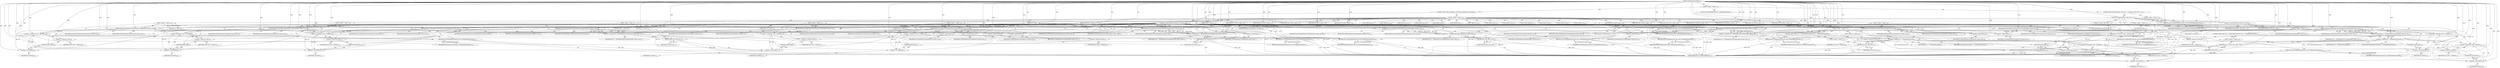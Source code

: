 digraph "TIFFReadDirEntryDouble" {  
"80428" [label = <(METHOD,TIFFReadDirEntryDouble)<SUB>1073</SUB>> ]
"80429" [label = <(PARAM,TIFF *tif)<SUB>1074</SUB>> ]
"80430" [label = <(PARAM,TIFFDirEntry *direntry)<SUB>1074</SUB>> ]
"80431" [label = <(PARAM,double *value)<SUB>1074</SUB>> ]
"80432" [label = <(BLOCK,&lt;empty&gt;,&lt;empty&gt;)<SUB>1075</SUB>> ]
"80433" [label = <(LOCAL,enum TIFFReadDirEntryErr err: TIFFReadDirEntryErr)<SUB>1076</SUB>> ]
"80434" [label = <(CONTROL_STRUCTURE,if (direntry-&gt;tdir_count != 1),if (direntry-&gt;tdir_count != 1))<SUB>1077</SUB>> ]
"80435" [label = <(&lt;operator&gt;.notEquals,direntry-&gt;tdir_count != 1)<SUB>1077</SUB>> ]
"80436" [label = <(&lt;operator&gt;.indirectFieldAccess,direntry-&gt;tdir_count)<SUB>1077</SUB>> ]
"80437" [label = <(IDENTIFIER,direntry,direntry-&gt;tdir_count != 1)<SUB>1077</SUB>> ]
"80438" [label = <(FIELD_IDENTIFIER,tdir_count,tdir_count)<SUB>1077</SUB>> ]
"80439" [label = <(LITERAL,1,direntry-&gt;tdir_count != 1)<SUB>1077</SUB>> ]
"80440" [label = <(BLOCK,&lt;empty&gt;,&lt;empty&gt;)<SUB>1078</SUB>> ]
"80441" [label = <(RETURN,return (TIFFReadDirEntryErrCount);,return (TIFFReadDirEntryErrCount);)<SUB>1078</SUB>> ]
"80442" [label = <(IDENTIFIER,TIFFReadDirEntryErrCount,return (TIFFReadDirEntryErrCount);)<SUB>1078</SUB>> ]
"80443" [label = <(CONTROL_STRUCTURE,switch(direntry-&gt;tdir_type),switch(direntry-&gt;tdir_type))<SUB>1079</SUB>> ]
"80444" [label = <(&lt;operator&gt;.indirectFieldAccess,direntry-&gt;tdir_type)<SUB>1079</SUB>> ]
"80445" [label = <(IDENTIFIER,direntry,switch(direntry-&gt;tdir_type))<SUB>1079</SUB>> ]
"80446" [label = <(FIELD_IDENTIFIER,tdir_type,tdir_type)<SUB>1079</SUB>> ]
"80447" [label = <(BLOCK,&lt;empty&gt;,&lt;empty&gt;)<SUB>1080</SUB>> ]
"80448" [label = <(JUMP_TARGET,case)<SUB>1081</SUB>> ]
"80449" [label = <(IDENTIFIER,TIFF_BYTE,&lt;empty&gt;)<SUB>1081</SUB>> ]
"80450" [label = <(BLOCK,&lt;empty&gt;,&lt;empty&gt;)<SUB>1082</SUB>> ]
"80451" [label = <(LOCAL,uint8_t m: uint8_t)<SUB>1083</SUB>> ]
"80452" [label = <(TIFFReadDirEntryCheckedByte,TIFFReadDirEntryCheckedByte(tif, direntry, &amp;m))<SUB>1084</SUB>> ]
"80453" [label = <(IDENTIFIER,tif,TIFFReadDirEntryCheckedByte(tif, direntry, &amp;m))<SUB>1084</SUB>> ]
"80454" [label = <(IDENTIFIER,direntry,TIFFReadDirEntryCheckedByte(tif, direntry, &amp;m))<SUB>1084</SUB>> ]
"80455" [label = <(&lt;operator&gt;.addressOf,&amp;m)<SUB>1084</SUB>> ]
"80456" [label = <(IDENTIFIER,m,TIFFReadDirEntryCheckedByte(tif, direntry, &amp;m))<SUB>1084</SUB>> ]
"80457" [label = <(&lt;operator&gt;.assignment,*value = (double)m)<SUB>1085</SUB>> ]
"80458" [label = <(&lt;operator&gt;.indirection,*value)<SUB>1085</SUB>> ]
"80459" [label = <(IDENTIFIER,value,*value = (double)m)<SUB>1085</SUB>> ]
"80460" [label = <(&lt;operator&gt;.cast,(double)m)<SUB>1085</SUB>> ]
"80461" [label = <(UNKNOWN,double,double)<SUB>1085</SUB>> ]
"80462" [label = <(IDENTIFIER,m,(double)m)<SUB>1085</SUB>> ]
"80463" [label = <(RETURN,return (TIFFReadDirEntryErrOk);,return (TIFFReadDirEntryErrOk);)<SUB>1086</SUB>> ]
"80464" [label = <(IDENTIFIER,TIFFReadDirEntryErrOk,return (TIFFReadDirEntryErrOk);)<SUB>1086</SUB>> ]
"80465" [label = <(JUMP_TARGET,case)<SUB>1088</SUB>> ]
"80466" [label = <(IDENTIFIER,TIFF_SBYTE,&lt;empty&gt;)<SUB>1088</SUB>> ]
"80467" [label = <(BLOCK,&lt;empty&gt;,&lt;empty&gt;)<SUB>1089</SUB>> ]
"80468" [label = <(LOCAL,int8_t m: int8_t)<SUB>1090</SUB>> ]
"80469" [label = <(TIFFReadDirEntryCheckedSbyte,TIFFReadDirEntryCheckedSbyte(tif, direntry, &amp;m))<SUB>1091</SUB>> ]
"80470" [label = <(IDENTIFIER,tif,TIFFReadDirEntryCheckedSbyte(tif, direntry, &amp;m))<SUB>1091</SUB>> ]
"80471" [label = <(IDENTIFIER,direntry,TIFFReadDirEntryCheckedSbyte(tif, direntry, &amp;m))<SUB>1091</SUB>> ]
"80472" [label = <(&lt;operator&gt;.addressOf,&amp;m)<SUB>1091</SUB>> ]
"80473" [label = <(IDENTIFIER,m,TIFFReadDirEntryCheckedSbyte(tif, direntry, &amp;m))<SUB>1091</SUB>> ]
"80474" [label = <(&lt;operator&gt;.assignment,*value = (double)m)<SUB>1092</SUB>> ]
"80475" [label = <(&lt;operator&gt;.indirection,*value)<SUB>1092</SUB>> ]
"80476" [label = <(IDENTIFIER,value,*value = (double)m)<SUB>1092</SUB>> ]
"80477" [label = <(&lt;operator&gt;.cast,(double)m)<SUB>1092</SUB>> ]
"80478" [label = <(UNKNOWN,double,double)<SUB>1092</SUB>> ]
"80479" [label = <(IDENTIFIER,m,(double)m)<SUB>1092</SUB>> ]
"80480" [label = <(RETURN,return (TIFFReadDirEntryErrOk);,return (TIFFReadDirEntryErrOk);)<SUB>1093</SUB>> ]
"80481" [label = <(IDENTIFIER,TIFFReadDirEntryErrOk,return (TIFFReadDirEntryErrOk);)<SUB>1093</SUB>> ]
"80482" [label = <(JUMP_TARGET,case)<SUB>1095</SUB>> ]
"80483" [label = <(IDENTIFIER,TIFF_SHORT,&lt;empty&gt;)<SUB>1095</SUB>> ]
"80484" [label = <(BLOCK,&lt;empty&gt;,&lt;empty&gt;)<SUB>1096</SUB>> ]
"80485" [label = <(LOCAL,uint16_t m: uint16_t)<SUB>1097</SUB>> ]
"80486" [label = <(TIFFReadDirEntryCheckedShort,TIFFReadDirEntryCheckedShort(tif, direntry, &amp;m))<SUB>1098</SUB>> ]
"80487" [label = <(IDENTIFIER,tif,TIFFReadDirEntryCheckedShort(tif, direntry, &amp;m))<SUB>1098</SUB>> ]
"80488" [label = <(IDENTIFIER,direntry,TIFFReadDirEntryCheckedShort(tif, direntry, &amp;m))<SUB>1098</SUB>> ]
"80489" [label = <(&lt;operator&gt;.addressOf,&amp;m)<SUB>1098</SUB>> ]
"80490" [label = <(IDENTIFIER,m,TIFFReadDirEntryCheckedShort(tif, direntry, &amp;m))<SUB>1098</SUB>> ]
"80491" [label = <(&lt;operator&gt;.assignment,*value = (double)m)<SUB>1099</SUB>> ]
"80492" [label = <(&lt;operator&gt;.indirection,*value)<SUB>1099</SUB>> ]
"80493" [label = <(IDENTIFIER,value,*value = (double)m)<SUB>1099</SUB>> ]
"80494" [label = <(&lt;operator&gt;.cast,(double)m)<SUB>1099</SUB>> ]
"80495" [label = <(UNKNOWN,double,double)<SUB>1099</SUB>> ]
"80496" [label = <(IDENTIFIER,m,(double)m)<SUB>1099</SUB>> ]
"80497" [label = <(RETURN,return (TIFFReadDirEntryErrOk);,return (TIFFReadDirEntryErrOk);)<SUB>1100</SUB>> ]
"80498" [label = <(IDENTIFIER,TIFFReadDirEntryErrOk,return (TIFFReadDirEntryErrOk);)<SUB>1100</SUB>> ]
"80499" [label = <(JUMP_TARGET,case)<SUB>1102</SUB>> ]
"80500" [label = <(IDENTIFIER,TIFF_SSHORT,&lt;empty&gt;)<SUB>1102</SUB>> ]
"80501" [label = <(BLOCK,&lt;empty&gt;,&lt;empty&gt;)<SUB>1103</SUB>> ]
"80502" [label = <(LOCAL,int16_t m: int16_t)<SUB>1104</SUB>> ]
"80503" [label = <(TIFFReadDirEntryCheckedSshort,TIFFReadDirEntryCheckedSshort(tif, direntry, &amp;m))<SUB>1105</SUB>> ]
"80504" [label = <(IDENTIFIER,tif,TIFFReadDirEntryCheckedSshort(tif, direntry, &amp;m))<SUB>1105</SUB>> ]
"80505" [label = <(IDENTIFIER,direntry,TIFFReadDirEntryCheckedSshort(tif, direntry, &amp;m))<SUB>1105</SUB>> ]
"80506" [label = <(&lt;operator&gt;.addressOf,&amp;m)<SUB>1105</SUB>> ]
"80507" [label = <(IDENTIFIER,m,TIFFReadDirEntryCheckedSshort(tif, direntry, &amp;m))<SUB>1105</SUB>> ]
"80508" [label = <(&lt;operator&gt;.assignment,*value = (double)m)<SUB>1106</SUB>> ]
"80509" [label = <(&lt;operator&gt;.indirection,*value)<SUB>1106</SUB>> ]
"80510" [label = <(IDENTIFIER,value,*value = (double)m)<SUB>1106</SUB>> ]
"80511" [label = <(&lt;operator&gt;.cast,(double)m)<SUB>1106</SUB>> ]
"80512" [label = <(UNKNOWN,double,double)<SUB>1106</SUB>> ]
"80513" [label = <(IDENTIFIER,m,(double)m)<SUB>1106</SUB>> ]
"80514" [label = <(RETURN,return (TIFFReadDirEntryErrOk);,return (TIFFReadDirEntryErrOk);)<SUB>1107</SUB>> ]
"80515" [label = <(IDENTIFIER,TIFFReadDirEntryErrOk,return (TIFFReadDirEntryErrOk);)<SUB>1107</SUB>> ]
"80516" [label = <(JUMP_TARGET,case)<SUB>1109</SUB>> ]
"80517" [label = <(IDENTIFIER,TIFF_LONG,&lt;empty&gt;)<SUB>1109</SUB>> ]
"80518" [label = <(BLOCK,&lt;empty&gt;,&lt;empty&gt;)<SUB>1110</SUB>> ]
"80519" [label = <(LOCAL,uint32_t m: uint32_t)<SUB>1111</SUB>> ]
"80520" [label = <(TIFFReadDirEntryCheckedLong,TIFFReadDirEntryCheckedLong(tif, direntry, &amp;m))<SUB>1112</SUB>> ]
"80521" [label = <(IDENTIFIER,tif,TIFFReadDirEntryCheckedLong(tif, direntry, &amp;m))<SUB>1112</SUB>> ]
"80522" [label = <(IDENTIFIER,direntry,TIFFReadDirEntryCheckedLong(tif, direntry, &amp;m))<SUB>1112</SUB>> ]
"80523" [label = <(&lt;operator&gt;.addressOf,&amp;m)<SUB>1112</SUB>> ]
"80524" [label = <(IDENTIFIER,m,TIFFReadDirEntryCheckedLong(tif, direntry, &amp;m))<SUB>1112</SUB>> ]
"80525" [label = <(&lt;operator&gt;.assignment,*value = (double)m)<SUB>1113</SUB>> ]
"80526" [label = <(&lt;operator&gt;.indirection,*value)<SUB>1113</SUB>> ]
"80527" [label = <(IDENTIFIER,value,*value = (double)m)<SUB>1113</SUB>> ]
"80528" [label = <(&lt;operator&gt;.cast,(double)m)<SUB>1113</SUB>> ]
"80529" [label = <(UNKNOWN,double,double)<SUB>1113</SUB>> ]
"80530" [label = <(IDENTIFIER,m,(double)m)<SUB>1113</SUB>> ]
"80531" [label = <(RETURN,return (TIFFReadDirEntryErrOk);,return (TIFFReadDirEntryErrOk);)<SUB>1114</SUB>> ]
"80532" [label = <(IDENTIFIER,TIFFReadDirEntryErrOk,return (TIFFReadDirEntryErrOk);)<SUB>1114</SUB>> ]
"80533" [label = <(JUMP_TARGET,case)<SUB>1116</SUB>> ]
"80534" [label = <(IDENTIFIER,TIFF_SLONG,&lt;empty&gt;)<SUB>1116</SUB>> ]
"80535" [label = <(BLOCK,&lt;empty&gt;,&lt;empty&gt;)<SUB>1117</SUB>> ]
"80536" [label = <(LOCAL,int32_t m: int32_t)<SUB>1118</SUB>> ]
"80537" [label = <(TIFFReadDirEntryCheckedSlong,TIFFReadDirEntryCheckedSlong(tif, direntry, &amp;m))<SUB>1119</SUB>> ]
"80538" [label = <(IDENTIFIER,tif,TIFFReadDirEntryCheckedSlong(tif, direntry, &amp;m))<SUB>1119</SUB>> ]
"80539" [label = <(IDENTIFIER,direntry,TIFFReadDirEntryCheckedSlong(tif, direntry, &amp;m))<SUB>1119</SUB>> ]
"80540" [label = <(&lt;operator&gt;.addressOf,&amp;m)<SUB>1119</SUB>> ]
"80541" [label = <(IDENTIFIER,m,TIFFReadDirEntryCheckedSlong(tif, direntry, &amp;m))<SUB>1119</SUB>> ]
"80542" [label = <(&lt;operator&gt;.assignment,*value = (double)m)<SUB>1120</SUB>> ]
"80543" [label = <(&lt;operator&gt;.indirection,*value)<SUB>1120</SUB>> ]
"80544" [label = <(IDENTIFIER,value,*value = (double)m)<SUB>1120</SUB>> ]
"80545" [label = <(&lt;operator&gt;.cast,(double)m)<SUB>1120</SUB>> ]
"80546" [label = <(UNKNOWN,double,double)<SUB>1120</SUB>> ]
"80547" [label = <(IDENTIFIER,m,(double)m)<SUB>1120</SUB>> ]
"80548" [label = <(RETURN,return (TIFFReadDirEntryErrOk);,return (TIFFReadDirEntryErrOk);)<SUB>1121</SUB>> ]
"80549" [label = <(IDENTIFIER,TIFFReadDirEntryErrOk,return (TIFFReadDirEntryErrOk);)<SUB>1121</SUB>> ]
"80550" [label = <(JUMP_TARGET,case)<SUB>1123</SUB>> ]
"80551" [label = <(IDENTIFIER,TIFF_LONG8,&lt;empty&gt;)<SUB>1123</SUB>> ]
"80552" [label = <(BLOCK,&lt;empty&gt;,&lt;empty&gt;)<SUB>1124</SUB>> ]
"80553" [label = <(LOCAL,uint64_t m: uint64_t)<SUB>1125</SUB>> ]
"80554" [label = <(&lt;operator&gt;.assignment,err = TIFFReadDirEntryCheckedLong8(tif, direntry, &amp;m))<SUB>1126</SUB>> ]
"80555" [label = <(IDENTIFIER,err,err = TIFFReadDirEntryCheckedLong8(tif, direntry, &amp;m))<SUB>1126</SUB>> ]
"80556" [label = <(TIFFReadDirEntryCheckedLong8,TIFFReadDirEntryCheckedLong8(tif, direntry, &amp;m))<SUB>1126</SUB>> ]
"80557" [label = <(IDENTIFIER,tif,TIFFReadDirEntryCheckedLong8(tif, direntry, &amp;m))<SUB>1126</SUB>> ]
"80558" [label = <(IDENTIFIER,direntry,TIFFReadDirEntryCheckedLong8(tif, direntry, &amp;m))<SUB>1126</SUB>> ]
"80559" [label = <(&lt;operator&gt;.addressOf,&amp;m)<SUB>1126</SUB>> ]
"80560" [label = <(IDENTIFIER,m,TIFFReadDirEntryCheckedLong8(tif, direntry, &amp;m))<SUB>1126</SUB>> ]
"80561" [label = <(CONTROL_STRUCTURE,if (err != TIFFReadDirEntryErrOk),if (err != TIFFReadDirEntryErrOk))<SUB>1127</SUB>> ]
"80562" [label = <(&lt;operator&gt;.notEquals,err != TIFFReadDirEntryErrOk)<SUB>1127</SUB>> ]
"80563" [label = <(IDENTIFIER,err,err != TIFFReadDirEntryErrOk)<SUB>1127</SUB>> ]
"80564" [label = <(IDENTIFIER,TIFFReadDirEntryErrOk,err != TIFFReadDirEntryErrOk)<SUB>1127</SUB>> ]
"80565" [label = <(BLOCK,&lt;empty&gt;,&lt;empty&gt;)<SUB>1128</SUB>> ]
"80566" [label = <(RETURN,return (err);,return (err);)<SUB>1128</SUB>> ]
"80567" [label = <(IDENTIFIER,err,return (err);)<SUB>1128</SUB>> ]
"80568" [label = <(&lt;operator&gt;.assignment,*value = (double)m)<SUB>1137</SUB>> ]
"80569" [label = <(&lt;operator&gt;.indirection,*value)<SUB>1137</SUB>> ]
"80570" [label = <(IDENTIFIER,value,*value = (double)m)<SUB>1137</SUB>> ]
"80571" [label = <(&lt;operator&gt;.cast,(double)m)<SUB>1137</SUB>> ]
"80572" [label = <(UNKNOWN,double,double)<SUB>1137</SUB>> ]
"80573" [label = <(IDENTIFIER,m,(double)m)<SUB>1137</SUB>> ]
"80574" [label = <(RETURN,return (TIFFReadDirEntryErrOk);,return (TIFFReadDirEntryErrOk);)<SUB>1139</SUB>> ]
"80575" [label = <(IDENTIFIER,TIFFReadDirEntryErrOk,return (TIFFReadDirEntryErrOk);)<SUB>1139</SUB>> ]
"80576" [label = <(JUMP_TARGET,case)<SUB>1141</SUB>> ]
"80577" [label = <(IDENTIFIER,TIFF_SLONG8,&lt;empty&gt;)<SUB>1141</SUB>> ]
"80578" [label = <(BLOCK,&lt;empty&gt;,&lt;empty&gt;)<SUB>1142</SUB>> ]
"80579" [label = <(LOCAL,int64_t m: int64_t)<SUB>1143</SUB>> ]
"80580" [label = <(&lt;operator&gt;.assignment,err = TIFFReadDirEntryCheckedSlong8(tif, direntry, &amp;m))<SUB>1144</SUB>> ]
"80581" [label = <(IDENTIFIER,err,err = TIFFReadDirEntryCheckedSlong8(tif, direntry, &amp;m))<SUB>1144</SUB>> ]
"80582" [label = <(TIFFReadDirEntryCheckedSlong8,TIFFReadDirEntryCheckedSlong8(tif, direntry, &amp;m))<SUB>1144</SUB>> ]
"80583" [label = <(IDENTIFIER,tif,TIFFReadDirEntryCheckedSlong8(tif, direntry, &amp;m))<SUB>1144</SUB>> ]
"80584" [label = <(IDENTIFIER,direntry,TIFFReadDirEntryCheckedSlong8(tif, direntry, &amp;m))<SUB>1144</SUB>> ]
"80585" [label = <(&lt;operator&gt;.addressOf,&amp;m)<SUB>1144</SUB>> ]
"80586" [label = <(IDENTIFIER,m,TIFFReadDirEntryCheckedSlong8(tif, direntry, &amp;m))<SUB>1144</SUB>> ]
"80587" [label = <(CONTROL_STRUCTURE,if (err != TIFFReadDirEntryErrOk),if (err != TIFFReadDirEntryErrOk))<SUB>1145</SUB>> ]
"80588" [label = <(&lt;operator&gt;.notEquals,err != TIFFReadDirEntryErrOk)<SUB>1145</SUB>> ]
"80589" [label = <(IDENTIFIER,err,err != TIFFReadDirEntryErrOk)<SUB>1145</SUB>> ]
"80590" [label = <(IDENTIFIER,TIFFReadDirEntryErrOk,err != TIFFReadDirEntryErrOk)<SUB>1145</SUB>> ]
"80591" [label = <(BLOCK,&lt;empty&gt;,&lt;empty&gt;)<SUB>1146</SUB>> ]
"80592" [label = <(RETURN,return (err);,return (err);)<SUB>1146</SUB>> ]
"80593" [label = <(IDENTIFIER,err,return (err);)<SUB>1146</SUB>> ]
"80594" [label = <(&lt;operator&gt;.assignment,*value = (double)m)<SUB>1147</SUB>> ]
"80595" [label = <(&lt;operator&gt;.indirection,*value)<SUB>1147</SUB>> ]
"80596" [label = <(IDENTIFIER,value,*value = (double)m)<SUB>1147</SUB>> ]
"80597" [label = <(&lt;operator&gt;.cast,(double)m)<SUB>1147</SUB>> ]
"80598" [label = <(UNKNOWN,double,double)<SUB>1147</SUB>> ]
"80599" [label = <(IDENTIFIER,m,(double)m)<SUB>1147</SUB>> ]
"80600" [label = <(RETURN,return (TIFFReadDirEntryErrOk);,return (TIFFReadDirEntryErrOk);)<SUB>1148</SUB>> ]
"80601" [label = <(IDENTIFIER,TIFFReadDirEntryErrOk,return (TIFFReadDirEntryErrOk);)<SUB>1148</SUB>> ]
"80602" [label = <(JUMP_TARGET,case)<SUB>1150</SUB>> ]
"80603" [label = <(IDENTIFIER,TIFF_RATIONAL,&lt;empty&gt;)<SUB>1150</SUB>> ]
"80604" [label = <(&lt;operator&gt;.assignment,err = TIFFReadDirEntryCheckedRational(tif, direntry, value))<SUB>1151</SUB>> ]
"80605" [label = <(IDENTIFIER,err,err = TIFFReadDirEntryCheckedRational(tif, direntry, value))<SUB>1151</SUB>> ]
"80606" [label = <(TIFFReadDirEntryCheckedRational,TIFFReadDirEntryCheckedRational(tif, direntry, value))<SUB>1151</SUB>> ]
"80607" [label = <(IDENTIFIER,tif,TIFFReadDirEntryCheckedRational(tif, direntry, value))<SUB>1151</SUB>> ]
"80608" [label = <(IDENTIFIER,direntry,TIFFReadDirEntryCheckedRational(tif, direntry, value))<SUB>1151</SUB>> ]
"80609" [label = <(IDENTIFIER,value,TIFFReadDirEntryCheckedRational(tif, direntry, value))<SUB>1151</SUB>> ]
"80610" [label = <(RETURN,return (err);,return (err);)<SUB>1152</SUB>> ]
"80611" [label = <(IDENTIFIER,err,return (err);)<SUB>1152</SUB>> ]
"80612" [label = <(JUMP_TARGET,case)<SUB>1153</SUB>> ]
"80613" [label = <(IDENTIFIER,TIFF_SRATIONAL,&lt;empty&gt;)<SUB>1153</SUB>> ]
"80614" [label = <(&lt;operator&gt;.assignment,err = TIFFReadDirEntryCheckedSrational(tif, direntry, value))<SUB>1154</SUB>> ]
"80615" [label = <(IDENTIFIER,err,err = TIFFReadDirEntryCheckedSrational(tif, direntry, value))<SUB>1154</SUB>> ]
"80616" [label = <(TIFFReadDirEntryCheckedSrational,TIFFReadDirEntryCheckedSrational(tif, direntry, value))<SUB>1154</SUB>> ]
"80617" [label = <(IDENTIFIER,tif,TIFFReadDirEntryCheckedSrational(tif, direntry, value))<SUB>1154</SUB>> ]
"80618" [label = <(IDENTIFIER,direntry,TIFFReadDirEntryCheckedSrational(tif, direntry, value))<SUB>1154</SUB>> ]
"80619" [label = <(IDENTIFIER,value,TIFFReadDirEntryCheckedSrational(tif, direntry, value))<SUB>1154</SUB>> ]
"80620" [label = <(RETURN,return (err);,return (err);)<SUB>1155</SUB>> ]
"80621" [label = <(IDENTIFIER,err,return (err);)<SUB>1155</SUB>> ]
"80622" [label = <(JUMP_TARGET,case)<SUB>1156</SUB>> ]
"80623" [label = <(IDENTIFIER,TIFF_FLOAT,&lt;empty&gt;)<SUB>1156</SUB>> ]
"80624" [label = <(BLOCK,&lt;empty&gt;,&lt;empty&gt;)<SUB>1157</SUB>> ]
"80625" [label = <(LOCAL,float m: float)<SUB>1158</SUB>> ]
"80626" [label = <(TIFFReadDirEntryCheckedFloat,TIFFReadDirEntryCheckedFloat(tif, direntry, &amp;m))<SUB>1159</SUB>> ]
"80627" [label = <(IDENTIFIER,tif,TIFFReadDirEntryCheckedFloat(tif, direntry, &amp;m))<SUB>1159</SUB>> ]
"80628" [label = <(IDENTIFIER,direntry,TIFFReadDirEntryCheckedFloat(tif, direntry, &amp;m))<SUB>1159</SUB>> ]
"80629" [label = <(&lt;operator&gt;.addressOf,&amp;m)<SUB>1159</SUB>> ]
"80630" [label = <(IDENTIFIER,m,TIFFReadDirEntryCheckedFloat(tif, direntry, &amp;m))<SUB>1159</SUB>> ]
"80631" [label = <(&lt;operator&gt;.assignment,*value = (double)m)<SUB>1160</SUB>> ]
"80632" [label = <(&lt;operator&gt;.indirection,*value)<SUB>1160</SUB>> ]
"80633" [label = <(IDENTIFIER,value,*value = (double)m)<SUB>1160</SUB>> ]
"80634" [label = <(&lt;operator&gt;.cast,(double)m)<SUB>1160</SUB>> ]
"80635" [label = <(UNKNOWN,double,double)<SUB>1160</SUB>> ]
"80636" [label = <(IDENTIFIER,m,(double)m)<SUB>1160</SUB>> ]
"80637" [label = <(RETURN,return (TIFFReadDirEntryErrOk);,return (TIFFReadDirEntryErrOk);)<SUB>1161</SUB>> ]
"80638" [label = <(IDENTIFIER,TIFFReadDirEntryErrOk,return (TIFFReadDirEntryErrOk);)<SUB>1161</SUB>> ]
"80639" [label = <(JUMP_TARGET,case)<SUB>1163</SUB>> ]
"80640" [label = <(IDENTIFIER,TIFF_DOUBLE,&lt;empty&gt;)<SUB>1163</SUB>> ]
"80641" [label = <(&lt;operator&gt;.assignment,err = TIFFReadDirEntryCheckedDouble(tif, direntry, value))<SUB>1164</SUB>> ]
"80642" [label = <(IDENTIFIER,err,err = TIFFReadDirEntryCheckedDouble(tif, direntry, value))<SUB>1164</SUB>> ]
"80643" [label = <(TIFFReadDirEntryCheckedDouble,TIFFReadDirEntryCheckedDouble(tif, direntry, value))<SUB>1164</SUB>> ]
"80644" [label = <(IDENTIFIER,tif,TIFFReadDirEntryCheckedDouble(tif, direntry, value))<SUB>1164</SUB>> ]
"80645" [label = <(IDENTIFIER,direntry,TIFFReadDirEntryCheckedDouble(tif, direntry, value))<SUB>1164</SUB>> ]
"80646" [label = <(IDENTIFIER,value,TIFFReadDirEntryCheckedDouble(tif, direntry, value))<SUB>1164</SUB>> ]
"80647" [label = <(RETURN,return (err);,return (err);)<SUB>1165</SUB>> ]
"80648" [label = <(IDENTIFIER,err,return (err);)<SUB>1165</SUB>> ]
"80649" [label = <(JUMP_TARGET,default)<SUB>1166</SUB>> ]
"80650" [label = <(RETURN,return (TIFFReadDirEntryErrType);,return (TIFFReadDirEntryErrType);)<SUB>1167</SUB>> ]
"80651" [label = <(IDENTIFIER,TIFFReadDirEntryErrType,return (TIFFReadDirEntryErrType);)<SUB>1167</SUB>> ]
"80652" [label = <(METHOD_RETURN,enum TIFFReadDirEntryErr)<SUB>1073</SUB>> ]
  "80428" -> "80429"  [ label = "AST: "] 
  "80428" -> "80430"  [ label = "AST: "] 
  "80428" -> "80431"  [ label = "AST: "] 
  "80428" -> "80432"  [ label = "AST: "] 
  "80428" -> "80652"  [ label = "AST: "] 
  "80432" -> "80433"  [ label = "AST: "] 
  "80432" -> "80434"  [ label = "AST: "] 
  "80432" -> "80443"  [ label = "AST: "] 
  "80434" -> "80435"  [ label = "AST: "] 
  "80434" -> "80440"  [ label = "AST: "] 
  "80435" -> "80436"  [ label = "AST: "] 
  "80435" -> "80439"  [ label = "AST: "] 
  "80436" -> "80437"  [ label = "AST: "] 
  "80436" -> "80438"  [ label = "AST: "] 
  "80440" -> "80441"  [ label = "AST: "] 
  "80441" -> "80442"  [ label = "AST: "] 
  "80443" -> "80444"  [ label = "AST: "] 
  "80443" -> "80447"  [ label = "AST: "] 
  "80444" -> "80445"  [ label = "AST: "] 
  "80444" -> "80446"  [ label = "AST: "] 
  "80447" -> "80448"  [ label = "AST: "] 
  "80447" -> "80449"  [ label = "AST: "] 
  "80447" -> "80450"  [ label = "AST: "] 
  "80447" -> "80465"  [ label = "AST: "] 
  "80447" -> "80466"  [ label = "AST: "] 
  "80447" -> "80467"  [ label = "AST: "] 
  "80447" -> "80482"  [ label = "AST: "] 
  "80447" -> "80483"  [ label = "AST: "] 
  "80447" -> "80484"  [ label = "AST: "] 
  "80447" -> "80499"  [ label = "AST: "] 
  "80447" -> "80500"  [ label = "AST: "] 
  "80447" -> "80501"  [ label = "AST: "] 
  "80447" -> "80516"  [ label = "AST: "] 
  "80447" -> "80517"  [ label = "AST: "] 
  "80447" -> "80518"  [ label = "AST: "] 
  "80447" -> "80533"  [ label = "AST: "] 
  "80447" -> "80534"  [ label = "AST: "] 
  "80447" -> "80535"  [ label = "AST: "] 
  "80447" -> "80550"  [ label = "AST: "] 
  "80447" -> "80551"  [ label = "AST: "] 
  "80447" -> "80552"  [ label = "AST: "] 
  "80447" -> "80576"  [ label = "AST: "] 
  "80447" -> "80577"  [ label = "AST: "] 
  "80447" -> "80578"  [ label = "AST: "] 
  "80447" -> "80602"  [ label = "AST: "] 
  "80447" -> "80603"  [ label = "AST: "] 
  "80447" -> "80604"  [ label = "AST: "] 
  "80447" -> "80610"  [ label = "AST: "] 
  "80447" -> "80612"  [ label = "AST: "] 
  "80447" -> "80613"  [ label = "AST: "] 
  "80447" -> "80614"  [ label = "AST: "] 
  "80447" -> "80620"  [ label = "AST: "] 
  "80447" -> "80622"  [ label = "AST: "] 
  "80447" -> "80623"  [ label = "AST: "] 
  "80447" -> "80624"  [ label = "AST: "] 
  "80447" -> "80639"  [ label = "AST: "] 
  "80447" -> "80640"  [ label = "AST: "] 
  "80447" -> "80641"  [ label = "AST: "] 
  "80447" -> "80647"  [ label = "AST: "] 
  "80447" -> "80649"  [ label = "AST: "] 
  "80447" -> "80650"  [ label = "AST: "] 
  "80450" -> "80451"  [ label = "AST: "] 
  "80450" -> "80452"  [ label = "AST: "] 
  "80450" -> "80457"  [ label = "AST: "] 
  "80450" -> "80463"  [ label = "AST: "] 
  "80452" -> "80453"  [ label = "AST: "] 
  "80452" -> "80454"  [ label = "AST: "] 
  "80452" -> "80455"  [ label = "AST: "] 
  "80455" -> "80456"  [ label = "AST: "] 
  "80457" -> "80458"  [ label = "AST: "] 
  "80457" -> "80460"  [ label = "AST: "] 
  "80458" -> "80459"  [ label = "AST: "] 
  "80460" -> "80461"  [ label = "AST: "] 
  "80460" -> "80462"  [ label = "AST: "] 
  "80463" -> "80464"  [ label = "AST: "] 
  "80467" -> "80468"  [ label = "AST: "] 
  "80467" -> "80469"  [ label = "AST: "] 
  "80467" -> "80474"  [ label = "AST: "] 
  "80467" -> "80480"  [ label = "AST: "] 
  "80469" -> "80470"  [ label = "AST: "] 
  "80469" -> "80471"  [ label = "AST: "] 
  "80469" -> "80472"  [ label = "AST: "] 
  "80472" -> "80473"  [ label = "AST: "] 
  "80474" -> "80475"  [ label = "AST: "] 
  "80474" -> "80477"  [ label = "AST: "] 
  "80475" -> "80476"  [ label = "AST: "] 
  "80477" -> "80478"  [ label = "AST: "] 
  "80477" -> "80479"  [ label = "AST: "] 
  "80480" -> "80481"  [ label = "AST: "] 
  "80484" -> "80485"  [ label = "AST: "] 
  "80484" -> "80486"  [ label = "AST: "] 
  "80484" -> "80491"  [ label = "AST: "] 
  "80484" -> "80497"  [ label = "AST: "] 
  "80486" -> "80487"  [ label = "AST: "] 
  "80486" -> "80488"  [ label = "AST: "] 
  "80486" -> "80489"  [ label = "AST: "] 
  "80489" -> "80490"  [ label = "AST: "] 
  "80491" -> "80492"  [ label = "AST: "] 
  "80491" -> "80494"  [ label = "AST: "] 
  "80492" -> "80493"  [ label = "AST: "] 
  "80494" -> "80495"  [ label = "AST: "] 
  "80494" -> "80496"  [ label = "AST: "] 
  "80497" -> "80498"  [ label = "AST: "] 
  "80501" -> "80502"  [ label = "AST: "] 
  "80501" -> "80503"  [ label = "AST: "] 
  "80501" -> "80508"  [ label = "AST: "] 
  "80501" -> "80514"  [ label = "AST: "] 
  "80503" -> "80504"  [ label = "AST: "] 
  "80503" -> "80505"  [ label = "AST: "] 
  "80503" -> "80506"  [ label = "AST: "] 
  "80506" -> "80507"  [ label = "AST: "] 
  "80508" -> "80509"  [ label = "AST: "] 
  "80508" -> "80511"  [ label = "AST: "] 
  "80509" -> "80510"  [ label = "AST: "] 
  "80511" -> "80512"  [ label = "AST: "] 
  "80511" -> "80513"  [ label = "AST: "] 
  "80514" -> "80515"  [ label = "AST: "] 
  "80518" -> "80519"  [ label = "AST: "] 
  "80518" -> "80520"  [ label = "AST: "] 
  "80518" -> "80525"  [ label = "AST: "] 
  "80518" -> "80531"  [ label = "AST: "] 
  "80520" -> "80521"  [ label = "AST: "] 
  "80520" -> "80522"  [ label = "AST: "] 
  "80520" -> "80523"  [ label = "AST: "] 
  "80523" -> "80524"  [ label = "AST: "] 
  "80525" -> "80526"  [ label = "AST: "] 
  "80525" -> "80528"  [ label = "AST: "] 
  "80526" -> "80527"  [ label = "AST: "] 
  "80528" -> "80529"  [ label = "AST: "] 
  "80528" -> "80530"  [ label = "AST: "] 
  "80531" -> "80532"  [ label = "AST: "] 
  "80535" -> "80536"  [ label = "AST: "] 
  "80535" -> "80537"  [ label = "AST: "] 
  "80535" -> "80542"  [ label = "AST: "] 
  "80535" -> "80548"  [ label = "AST: "] 
  "80537" -> "80538"  [ label = "AST: "] 
  "80537" -> "80539"  [ label = "AST: "] 
  "80537" -> "80540"  [ label = "AST: "] 
  "80540" -> "80541"  [ label = "AST: "] 
  "80542" -> "80543"  [ label = "AST: "] 
  "80542" -> "80545"  [ label = "AST: "] 
  "80543" -> "80544"  [ label = "AST: "] 
  "80545" -> "80546"  [ label = "AST: "] 
  "80545" -> "80547"  [ label = "AST: "] 
  "80548" -> "80549"  [ label = "AST: "] 
  "80552" -> "80553"  [ label = "AST: "] 
  "80552" -> "80554"  [ label = "AST: "] 
  "80552" -> "80561"  [ label = "AST: "] 
  "80552" -> "80568"  [ label = "AST: "] 
  "80552" -> "80574"  [ label = "AST: "] 
  "80554" -> "80555"  [ label = "AST: "] 
  "80554" -> "80556"  [ label = "AST: "] 
  "80556" -> "80557"  [ label = "AST: "] 
  "80556" -> "80558"  [ label = "AST: "] 
  "80556" -> "80559"  [ label = "AST: "] 
  "80559" -> "80560"  [ label = "AST: "] 
  "80561" -> "80562"  [ label = "AST: "] 
  "80561" -> "80565"  [ label = "AST: "] 
  "80562" -> "80563"  [ label = "AST: "] 
  "80562" -> "80564"  [ label = "AST: "] 
  "80565" -> "80566"  [ label = "AST: "] 
  "80566" -> "80567"  [ label = "AST: "] 
  "80568" -> "80569"  [ label = "AST: "] 
  "80568" -> "80571"  [ label = "AST: "] 
  "80569" -> "80570"  [ label = "AST: "] 
  "80571" -> "80572"  [ label = "AST: "] 
  "80571" -> "80573"  [ label = "AST: "] 
  "80574" -> "80575"  [ label = "AST: "] 
  "80578" -> "80579"  [ label = "AST: "] 
  "80578" -> "80580"  [ label = "AST: "] 
  "80578" -> "80587"  [ label = "AST: "] 
  "80578" -> "80594"  [ label = "AST: "] 
  "80578" -> "80600"  [ label = "AST: "] 
  "80580" -> "80581"  [ label = "AST: "] 
  "80580" -> "80582"  [ label = "AST: "] 
  "80582" -> "80583"  [ label = "AST: "] 
  "80582" -> "80584"  [ label = "AST: "] 
  "80582" -> "80585"  [ label = "AST: "] 
  "80585" -> "80586"  [ label = "AST: "] 
  "80587" -> "80588"  [ label = "AST: "] 
  "80587" -> "80591"  [ label = "AST: "] 
  "80588" -> "80589"  [ label = "AST: "] 
  "80588" -> "80590"  [ label = "AST: "] 
  "80591" -> "80592"  [ label = "AST: "] 
  "80592" -> "80593"  [ label = "AST: "] 
  "80594" -> "80595"  [ label = "AST: "] 
  "80594" -> "80597"  [ label = "AST: "] 
  "80595" -> "80596"  [ label = "AST: "] 
  "80597" -> "80598"  [ label = "AST: "] 
  "80597" -> "80599"  [ label = "AST: "] 
  "80600" -> "80601"  [ label = "AST: "] 
  "80604" -> "80605"  [ label = "AST: "] 
  "80604" -> "80606"  [ label = "AST: "] 
  "80606" -> "80607"  [ label = "AST: "] 
  "80606" -> "80608"  [ label = "AST: "] 
  "80606" -> "80609"  [ label = "AST: "] 
  "80610" -> "80611"  [ label = "AST: "] 
  "80614" -> "80615"  [ label = "AST: "] 
  "80614" -> "80616"  [ label = "AST: "] 
  "80616" -> "80617"  [ label = "AST: "] 
  "80616" -> "80618"  [ label = "AST: "] 
  "80616" -> "80619"  [ label = "AST: "] 
  "80620" -> "80621"  [ label = "AST: "] 
  "80624" -> "80625"  [ label = "AST: "] 
  "80624" -> "80626"  [ label = "AST: "] 
  "80624" -> "80631"  [ label = "AST: "] 
  "80624" -> "80637"  [ label = "AST: "] 
  "80626" -> "80627"  [ label = "AST: "] 
  "80626" -> "80628"  [ label = "AST: "] 
  "80626" -> "80629"  [ label = "AST: "] 
  "80629" -> "80630"  [ label = "AST: "] 
  "80631" -> "80632"  [ label = "AST: "] 
  "80631" -> "80634"  [ label = "AST: "] 
  "80632" -> "80633"  [ label = "AST: "] 
  "80634" -> "80635"  [ label = "AST: "] 
  "80634" -> "80636"  [ label = "AST: "] 
  "80637" -> "80638"  [ label = "AST: "] 
  "80641" -> "80642"  [ label = "AST: "] 
  "80641" -> "80643"  [ label = "AST: "] 
  "80643" -> "80644"  [ label = "AST: "] 
  "80643" -> "80645"  [ label = "AST: "] 
  "80643" -> "80646"  [ label = "AST: "] 
  "80647" -> "80648"  [ label = "AST: "] 
  "80650" -> "80651"  [ label = "AST: "] 
  "80435" -> "80441"  [ label = "CFG: "] 
  "80435" -> "80446"  [ label = "CFG: "] 
  "80444" -> "80455"  [ label = "CFG: "] 
  "80444" -> "80472"  [ label = "CFG: "] 
  "80444" -> "80489"  [ label = "CFG: "] 
  "80444" -> "80506"  [ label = "CFG: "] 
  "80444" -> "80523"  [ label = "CFG: "] 
  "80444" -> "80540"  [ label = "CFG: "] 
  "80444" -> "80559"  [ label = "CFG: "] 
  "80444" -> "80585"  [ label = "CFG: "] 
  "80444" -> "80606"  [ label = "CFG: "] 
  "80444" -> "80616"  [ label = "CFG: "] 
  "80444" -> "80629"  [ label = "CFG: "] 
  "80444" -> "80643"  [ label = "CFG: "] 
  "80444" -> "80650"  [ label = "CFG: "] 
  "80436" -> "80435"  [ label = "CFG: "] 
  "80441" -> "80652"  [ label = "CFG: "] 
  "80446" -> "80444"  [ label = "CFG: "] 
  "80604" -> "80610"  [ label = "CFG: "] 
  "80610" -> "80652"  [ label = "CFG: "] 
  "80614" -> "80620"  [ label = "CFG: "] 
  "80620" -> "80652"  [ label = "CFG: "] 
  "80641" -> "80647"  [ label = "CFG: "] 
  "80647" -> "80652"  [ label = "CFG: "] 
  "80650" -> "80652"  [ label = "CFG: "] 
  "80438" -> "80436"  [ label = "CFG: "] 
  "80452" -> "80458"  [ label = "CFG: "] 
  "80457" -> "80463"  [ label = "CFG: "] 
  "80463" -> "80652"  [ label = "CFG: "] 
  "80469" -> "80475"  [ label = "CFG: "] 
  "80474" -> "80480"  [ label = "CFG: "] 
  "80480" -> "80652"  [ label = "CFG: "] 
  "80486" -> "80492"  [ label = "CFG: "] 
  "80491" -> "80497"  [ label = "CFG: "] 
  "80497" -> "80652"  [ label = "CFG: "] 
  "80503" -> "80509"  [ label = "CFG: "] 
  "80508" -> "80514"  [ label = "CFG: "] 
  "80514" -> "80652"  [ label = "CFG: "] 
  "80520" -> "80526"  [ label = "CFG: "] 
  "80525" -> "80531"  [ label = "CFG: "] 
  "80531" -> "80652"  [ label = "CFG: "] 
  "80537" -> "80543"  [ label = "CFG: "] 
  "80542" -> "80548"  [ label = "CFG: "] 
  "80548" -> "80652"  [ label = "CFG: "] 
  "80554" -> "80562"  [ label = "CFG: "] 
  "80568" -> "80574"  [ label = "CFG: "] 
  "80574" -> "80652"  [ label = "CFG: "] 
  "80580" -> "80588"  [ label = "CFG: "] 
  "80594" -> "80600"  [ label = "CFG: "] 
  "80600" -> "80652"  [ label = "CFG: "] 
  "80606" -> "80604"  [ label = "CFG: "] 
  "80616" -> "80614"  [ label = "CFG: "] 
  "80626" -> "80632"  [ label = "CFG: "] 
  "80631" -> "80637"  [ label = "CFG: "] 
  "80637" -> "80652"  [ label = "CFG: "] 
  "80643" -> "80641"  [ label = "CFG: "] 
  "80455" -> "80452"  [ label = "CFG: "] 
  "80458" -> "80461"  [ label = "CFG: "] 
  "80460" -> "80457"  [ label = "CFG: "] 
  "80472" -> "80469"  [ label = "CFG: "] 
  "80475" -> "80478"  [ label = "CFG: "] 
  "80477" -> "80474"  [ label = "CFG: "] 
  "80489" -> "80486"  [ label = "CFG: "] 
  "80492" -> "80495"  [ label = "CFG: "] 
  "80494" -> "80491"  [ label = "CFG: "] 
  "80506" -> "80503"  [ label = "CFG: "] 
  "80509" -> "80512"  [ label = "CFG: "] 
  "80511" -> "80508"  [ label = "CFG: "] 
  "80523" -> "80520"  [ label = "CFG: "] 
  "80526" -> "80529"  [ label = "CFG: "] 
  "80528" -> "80525"  [ label = "CFG: "] 
  "80540" -> "80537"  [ label = "CFG: "] 
  "80543" -> "80546"  [ label = "CFG: "] 
  "80545" -> "80542"  [ label = "CFG: "] 
  "80556" -> "80554"  [ label = "CFG: "] 
  "80562" -> "80566"  [ label = "CFG: "] 
  "80562" -> "80569"  [ label = "CFG: "] 
  "80569" -> "80572"  [ label = "CFG: "] 
  "80571" -> "80568"  [ label = "CFG: "] 
  "80582" -> "80580"  [ label = "CFG: "] 
  "80588" -> "80592"  [ label = "CFG: "] 
  "80588" -> "80595"  [ label = "CFG: "] 
  "80595" -> "80598"  [ label = "CFG: "] 
  "80597" -> "80594"  [ label = "CFG: "] 
  "80629" -> "80626"  [ label = "CFG: "] 
  "80632" -> "80635"  [ label = "CFG: "] 
  "80634" -> "80631"  [ label = "CFG: "] 
  "80461" -> "80460"  [ label = "CFG: "] 
  "80478" -> "80477"  [ label = "CFG: "] 
  "80495" -> "80494"  [ label = "CFG: "] 
  "80512" -> "80511"  [ label = "CFG: "] 
  "80529" -> "80528"  [ label = "CFG: "] 
  "80546" -> "80545"  [ label = "CFG: "] 
  "80559" -> "80556"  [ label = "CFG: "] 
  "80566" -> "80652"  [ label = "CFG: "] 
  "80572" -> "80571"  [ label = "CFG: "] 
  "80585" -> "80582"  [ label = "CFG: "] 
  "80592" -> "80652"  [ label = "CFG: "] 
  "80598" -> "80597"  [ label = "CFG: "] 
  "80635" -> "80634"  [ label = "CFG: "] 
  "80428" -> "80438"  [ label = "CFG: "] 
  "80441" -> "80652"  [ label = "DDG: &lt;RET&gt;"] 
  "80497" -> "80652"  [ label = "DDG: &lt;RET&gt;"] 
  "80531" -> "80652"  [ label = "DDG: &lt;RET&gt;"] 
  "80463" -> "80652"  [ label = "DDG: &lt;RET&gt;"] 
  "80650" -> "80652"  [ label = "DDG: &lt;RET&gt;"] 
  "80514" -> "80652"  [ label = "DDG: &lt;RET&gt;"] 
  "80620" -> "80652"  [ label = "DDG: &lt;RET&gt;"] 
  "80566" -> "80652"  [ label = "DDG: &lt;RET&gt;"] 
  "80574" -> "80652"  [ label = "DDG: &lt;RET&gt;"] 
  "80637" -> "80652"  [ label = "DDG: &lt;RET&gt;"] 
  "80592" -> "80652"  [ label = "DDG: &lt;RET&gt;"] 
  "80480" -> "80652"  [ label = "DDG: &lt;RET&gt;"] 
  "80647" -> "80652"  [ label = "DDG: &lt;RET&gt;"] 
  "80610" -> "80652"  [ label = "DDG: &lt;RET&gt;"] 
  "80600" -> "80652"  [ label = "DDG: &lt;RET&gt;"] 
  "80548" -> "80652"  [ label = "DDG: &lt;RET&gt;"] 
  "80429" -> "80652"  [ label = "DDG: tif"] 
  "80430" -> "80652"  [ label = "DDG: direntry"] 
  "80431" -> "80652"  [ label = "DDG: value"] 
  "80435" -> "80652"  [ label = "DDG: direntry-&gt;tdir_count"] 
  "80435" -> "80652"  [ label = "DDG: direntry-&gt;tdir_count != 1"] 
  "80428" -> "80429"  [ label = "DDG: "] 
  "80428" -> "80430"  [ label = "DDG: "] 
  "80428" -> "80431"  [ label = "DDG: "] 
  "80428" -> "80435"  [ label = "DDG: "] 
  "80442" -> "80441"  [ label = "DDG: TIFFReadDirEntryErrCount"] 
  "80428" -> "80441"  [ label = "DDG: "] 
  "80428" -> "80449"  [ label = "DDG: "] 
  "80428" -> "80466"  [ label = "DDG: "] 
  "80428" -> "80483"  [ label = "DDG: "] 
  "80428" -> "80500"  [ label = "DDG: "] 
  "80428" -> "80517"  [ label = "DDG: "] 
  "80428" -> "80534"  [ label = "DDG: "] 
  "80428" -> "80551"  [ label = "DDG: "] 
  "80428" -> "80577"  [ label = "DDG: "] 
  "80428" -> "80603"  [ label = "DDG: "] 
  "80606" -> "80604"  [ label = "DDG: tif"] 
  "80606" -> "80604"  [ label = "DDG: direntry"] 
  "80606" -> "80604"  [ label = "DDG: value"] 
  "80611" -> "80610"  [ label = "DDG: err"] 
  "80604" -> "80610"  [ label = "DDG: err"] 
  "80428" -> "80613"  [ label = "DDG: "] 
  "80616" -> "80614"  [ label = "DDG: tif"] 
  "80616" -> "80614"  [ label = "DDG: direntry"] 
  "80616" -> "80614"  [ label = "DDG: value"] 
  "80621" -> "80620"  [ label = "DDG: err"] 
  "80614" -> "80620"  [ label = "DDG: err"] 
  "80428" -> "80623"  [ label = "DDG: "] 
  "80428" -> "80640"  [ label = "DDG: "] 
  "80643" -> "80641"  [ label = "DDG: tif"] 
  "80643" -> "80641"  [ label = "DDG: direntry"] 
  "80643" -> "80641"  [ label = "DDG: value"] 
  "80648" -> "80647"  [ label = "DDG: err"] 
  "80641" -> "80647"  [ label = "DDG: err"] 
  "80651" -> "80650"  [ label = "DDG: TIFFReadDirEntryErrType"] 
  "80428" -> "80650"  [ label = "DDG: "] 
  "80428" -> "80442"  [ label = "DDG: "] 
  "80452" -> "80457"  [ label = "DDG: &amp;m"] 
  "80428" -> "80457"  [ label = "DDG: "] 
  "80464" -> "80463"  [ label = "DDG: TIFFReadDirEntryErrOk"] 
  "80428" -> "80463"  [ label = "DDG: "] 
  "80469" -> "80474"  [ label = "DDG: &amp;m"] 
  "80428" -> "80474"  [ label = "DDG: "] 
  "80481" -> "80480"  [ label = "DDG: TIFFReadDirEntryErrOk"] 
  "80428" -> "80480"  [ label = "DDG: "] 
  "80486" -> "80491"  [ label = "DDG: &amp;m"] 
  "80428" -> "80491"  [ label = "DDG: "] 
  "80498" -> "80497"  [ label = "DDG: TIFFReadDirEntryErrOk"] 
  "80428" -> "80497"  [ label = "DDG: "] 
  "80503" -> "80508"  [ label = "DDG: &amp;m"] 
  "80428" -> "80508"  [ label = "DDG: "] 
  "80515" -> "80514"  [ label = "DDG: TIFFReadDirEntryErrOk"] 
  "80428" -> "80514"  [ label = "DDG: "] 
  "80520" -> "80525"  [ label = "DDG: &amp;m"] 
  "80428" -> "80525"  [ label = "DDG: "] 
  "80532" -> "80531"  [ label = "DDG: TIFFReadDirEntryErrOk"] 
  "80428" -> "80531"  [ label = "DDG: "] 
  "80537" -> "80542"  [ label = "DDG: &amp;m"] 
  "80428" -> "80542"  [ label = "DDG: "] 
  "80549" -> "80548"  [ label = "DDG: TIFFReadDirEntryErrOk"] 
  "80428" -> "80548"  [ label = "DDG: "] 
  "80556" -> "80554"  [ label = "DDG: tif"] 
  "80556" -> "80554"  [ label = "DDG: direntry"] 
  "80556" -> "80554"  [ label = "DDG: &amp;m"] 
  "80556" -> "80568"  [ label = "DDG: &amp;m"] 
  "80428" -> "80568"  [ label = "DDG: "] 
  "80575" -> "80574"  [ label = "DDG: TIFFReadDirEntryErrOk"] 
  "80562" -> "80574"  [ label = "DDG: TIFFReadDirEntryErrOk"] 
  "80582" -> "80580"  [ label = "DDG: tif"] 
  "80582" -> "80580"  [ label = "DDG: direntry"] 
  "80582" -> "80580"  [ label = "DDG: &amp;m"] 
  "80582" -> "80594"  [ label = "DDG: &amp;m"] 
  "80428" -> "80594"  [ label = "DDG: "] 
  "80601" -> "80600"  [ label = "DDG: TIFFReadDirEntryErrOk"] 
  "80588" -> "80600"  [ label = "DDG: TIFFReadDirEntryErrOk"] 
  "80428" -> "80604"  [ label = "DDG: "] 
  "80428" -> "80611"  [ label = "DDG: "] 
  "80428" -> "80614"  [ label = "DDG: "] 
  "80428" -> "80621"  [ label = "DDG: "] 
  "80626" -> "80631"  [ label = "DDG: &amp;m"] 
  "80428" -> "80631"  [ label = "DDG: "] 
  "80638" -> "80637"  [ label = "DDG: TIFFReadDirEntryErrOk"] 
  "80428" -> "80637"  [ label = "DDG: "] 
  "80428" -> "80641"  [ label = "DDG: "] 
  "80428" -> "80648"  [ label = "DDG: "] 
  "80428" -> "80651"  [ label = "DDG: "] 
  "80429" -> "80452"  [ label = "DDG: tif"] 
  "80428" -> "80452"  [ label = "DDG: "] 
  "80430" -> "80452"  [ label = "DDG: direntry"] 
  "80428" -> "80464"  [ label = "DDG: "] 
  "80429" -> "80469"  [ label = "DDG: tif"] 
  "80428" -> "80469"  [ label = "DDG: "] 
  "80430" -> "80469"  [ label = "DDG: direntry"] 
  "80428" -> "80481"  [ label = "DDG: "] 
  "80429" -> "80486"  [ label = "DDG: tif"] 
  "80428" -> "80486"  [ label = "DDG: "] 
  "80430" -> "80486"  [ label = "DDG: direntry"] 
  "80428" -> "80498"  [ label = "DDG: "] 
  "80429" -> "80503"  [ label = "DDG: tif"] 
  "80428" -> "80503"  [ label = "DDG: "] 
  "80430" -> "80503"  [ label = "DDG: direntry"] 
  "80428" -> "80515"  [ label = "DDG: "] 
  "80429" -> "80520"  [ label = "DDG: tif"] 
  "80428" -> "80520"  [ label = "DDG: "] 
  "80430" -> "80520"  [ label = "DDG: direntry"] 
  "80428" -> "80532"  [ label = "DDG: "] 
  "80429" -> "80537"  [ label = "DDG: tif"] 
  "80428" -> "80537"  [ label = "DDG: "] 
  "80430" -> "80537"  [ label = "DDG: direntry"] 
  "80428" -> "80549"  [ label = "DDG: "] 
  "80428" -> "80554"  [ label = "DDG: "] 
  "80428" -> "80575"  [ label = "DDG: "] 
  "80428" -> "80580"  [ label = "DDG: "] 
  "80428" -> "80601"  [ label = "DDG: "] 
  "80429" -> "80606"  [ label = "DDG: tif"] 
  "80428" -> "80606"  [ label = "DDG: "] 
  "80430" -> "80606"  [ label = "DDG: direntry"] 
  "80431" -> "80606"  [ label = "DDG: value"] 
  "80429" -> "80616"  [ label = "DDG: tif"] 
  "80428" -> "80616"  [ label = "DDG: "] 
  "80430" -> "80616"  [ label = "DDG: direntry"] 
  "80431" -> "80616"  [ label = "DDG: value"] 
  "80429" -> "80626"  [ label = "DDG: tif"] 
  "80428" -> "80626"  [ label = "DDG: "] 
  "80430" -> "80626"  [ label = "DDG: direntry"] 
  "80428" -> "80638"  [ label = "DDG: "] 
  "80429" -> "80643"  [ label = "DDG: tif"] 
  "80428" -> "80643"  [ label = "DDG: "] 
  "80430" -> "80643"  [ label = "DDG: direntry"] 
  "80431" -> "80643"  [ label = "DDG: value"] 
  "80452" -> "80460"  [ label = "DDG: &amp;m"] 
  "80428" -> "80460"  [ label = "DDG: "] 
  "80469" -> "80477"  [ label = "DDG: &amp;m"] 
  "80428" -> "80477"  [ label = "DDG: "] 
  "80486" -> "80494"  [ label = "DDG: &amp;m"] 
  "80428" -> "80494"  [ label = "DDG: "] 
  "80503" -> "80511"  [ label = "DDG: &amp;m"] 
  "80428" -> "80511"  [ label = "DDG: "] 
  "80520" -> "80528"  [ label = "DDG: &amp;m"] 
  "80428" -> "80528"  [ label = "DDG: "] 
  "80537" -> "80545"  [ label = "DDG: &amp;m"] 
  "80428" -> "80545"  [ label = "DDG: "] 
  "80429" -> "80556"  [ label = "DDG: tif"] 
  "80428" -> "80556"  [ label = "DDG: "] 
  "80430" -> "80556"  [ label = "DDG: direntry"] 
  "80554" -> "80562"  [ label = "DDG: err"] 
  "80428" -> "80562"  [ label = "DDG: "] 
  "80567" -> "80566"  [ label = "DDG: err"] 
  "80562" -> "80566"  [ label = "DDG: err"] 
  "80556" -> "80571"  [ label = "DDG: &amp;m"] 
  "80428" -> "80571"  [ label = "DDG: "] 
  "80429" -> "80582"  [ label = "DDG: tif"] 
  "80428" -> "80582"  [ label = "DDG: "] 
  "80430" -> "80582"  [ label = "DDG: direntry"] 
  "80580" -> "80588"  [ label = "DDG: err"] 
  "80428" -> "80588"  [ label = "DDG: "] 
  "80593" -> "80592"  [ label = "DDG: err"] 
  "80588" -> "80592"  [ label = "DDG: err"] 
  "80582" -> "80597"  [ label = "DDG: &amp;m"] 
  "80428" -> "80597"  [ label = "DDG: "] 
  "80626" -> "80634"  [ label = "DDG: &amp;m"] 
  "80428" -> "80634"  [ label = "DDG: "] 
  "80428" -> "80567"  [ label = "DDG: "] 
  "80428" -> "80593"  [ label = "DDG: "] 
  "80435" -> "80444"  [ label = "CDG: "] 
  "80435" -> "80446"  [ label = "CDG: "] 
  "80435" -> "80441"  [ label = "CDG: "] 
  "80444" -> "80528"  [ label = "CDG: "] 
  "80444" -> "80511"  [ label = "CDG: "] 
  "80444" -> "80545"  [ label = "CDG: "] 
  "80444" -> "80634"  [ label = "CDG: "] 
  "80444" -> "80512"  [ label = "CDG: "] 
  "80444" -> "80540"  [ label = "CDG: "] 
  "80444" -> "80478"  [ label = "CDG: "] 
  "80444" -> "80537"  [ label = "CDG: "] 
  "80444" -> "80503"  [ label = "CDG: "] 
  "80444" -> "80650"  [ label = "CDG: "] 
  "80444" -> "80637"  [ label = "CDG: "] 
  "80444" -> "80643"  [ label = "CDG: "] 
  "80444" -> "80455"  [ label = "CDG: "] 
  "80444" -> "80632"  [ label = "CDG: "] 
  "80444" -> "80508"  [ label = "CDG: "] 
  "80444" -> "80543"  [ label = "CDG: "] 
  "80444" -> "80556"  [ label = "CDG: "] 
  "80444" -> "80474"  [ label = "CDG: "] 
  "80444" -> "80469"  [ label = "CDG: "] 
  "80444" -> "80514"  [ label = "CDG: "] 
  "80444" -> "80610"  [ label = "CDG: "] 
  "80444" -> "80582"  [ label = "CDG: "] 
  "80444" -> "80546"  [ label = "CDG: "] 
  "80444" -> "80452"  [ label = "CDG: "] 
  "80444" -> "80629"  [ label = "CDG: "] 
  "80444" -> "80475"  [ label = "CDG: "] 
  "80444" -> "80458"  [ label = "CDG: "] 
  "80444" -> "80492"  [ label = "CDG: "] 
  "80444" -> "80477"  [ label = "CDG: "] 
  "80444" -> "80531"  [ label = "CDG: "] 
  "80444" -> "80523"  [ label = "CDG: "] 
  "80444" -> "80460"  [ label = "CDG: "] 
  "80444" -> "80480"  [ label = "CDG: "] 
  "80444" -> "80554"  [ label = "CDG: "] 
  "80444" -> "80548"  [ label = "CDG: "] 
  "80444" -> "80472"  [ label = "CDG: "] 
  "80444" -> "80631"  [ label = "CDG: "] 
  "80444" -> "80559"  [ label = "CDG: "] 
  "80444" -> "80647"  [ label = "CDG: "] 
  "80444" -> "80606"  [ label = "CDG: "] 
  "80444" -> "80486"  [ label = "CDG: "] 
  "80444" -> "80580"  [ label = "CDG: "] 
  "80444" -> "80495"  [ label = "CDG: "] 
  "80444" -> "80542"  [ label = "CDG: "] 
  "80444" -> "80616"  [ label = "CDG: "] 
  "80444" -> "80506"  [ label = "CDG: "] 
  "80444" -> "80497"  [ label = "CDG: "] 
  "80444" -> "80489"  [ label = "CDG: "] 
  "80444" -> "80463"  [ label = "CDG: "] 
  "80444" -> "80529"  [ label = "CDG: "] 
  "80444" -> "80614"  [ label = "CDG: "] 
  "80444" -> "80604"  [ label = "CDG: "] 
  "80444" -> "80525"  [ label = "CDG: "] 
  "80444" -> "80461"  [ label = "CDG: "] 
  "80444" -> "80585"  [ label = "CDG: "] 
  "80444" -> "80491"  [ label = "CDG: "] 
  "80444" -> "80520"  [ label = "CDG: "] 
  "80444" -> "80457"  [ label = "CDG: "] 
  "80444" -> "80526"  [ label = "CDG: "] 
  "80444" -> "80494"  [ label = "CDG: "] 
  "80444" -> "80620"  [ label = "CDG: "] 
  "80444" -> "80635"  [ label = "CDG: "] 
  "80444" -> "80509"  [ label = "CDG: "] 
  "80444" -> "80641"  [ label = "CDG: "] 
  "80444" -> "80588"  [ label = "CDG: "] 
  "80444" -> "80562"  [ label = "CDG: "] 
  "80444" -> "80626"  [ label = "CDG: "] 
  "80562" -> "80572"  [ label = "CDG: "] 
  "80562" -> "80571"  [ label = "CDG: "] 
  "80562" -> "80568"  [ label = "CDG: "] 
  "80562" -> "80569"  [ label = "CDG: "] 
  "80562" -> "80566"  [ label = "CDG: "] 
  "80562" -> "80574"  [ label = "CDG: "] 
  "80588" -> "80595"  [ label = "CDG: "] 
  "80588" -> "80597"  [ label = "CDG: "] 
  "80588" -> "80598"  [ label = "CDG: "] 
  "80588" -> "80600"  [ label = "CDG: "] 
  "80588" -> "80592"  [ label = "CDG: "] 
  "80588" -> "80594"  [ label = "CDG: "] 
}
